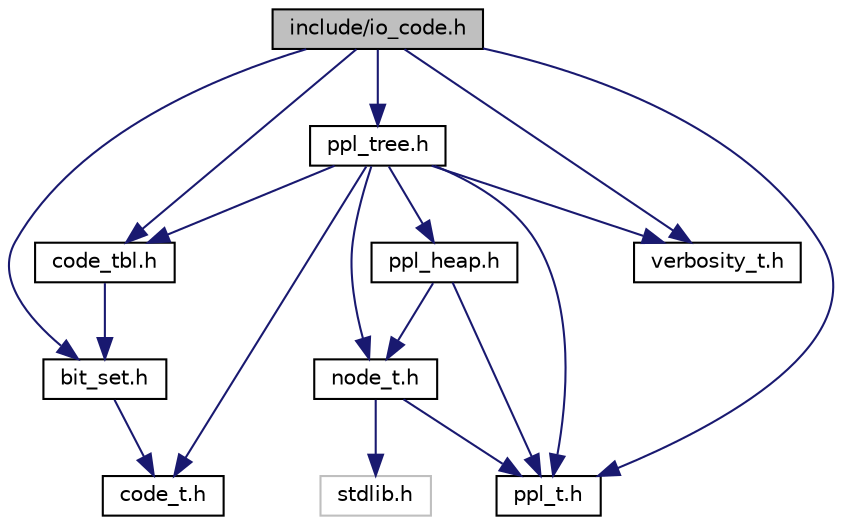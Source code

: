 digraph "include/io_code.h"
{
  edge [fontname="Helvetica",fontsize="10",labelfontname="Helvetica",labelfontsize="10"];
  node [fontname="Helvetica",fontsize="10",shape=record];
  Node1 [label="include/io_code.h",height=0.2,width=0.4,color="black", fillcolor="grey75", style="filled" fontcolor="black"];
  Node1 -> Node2 [color="midnightblue",fontsize="10",style="solid",fontname="Helvetica"];
  Node2 [label="bit_set.h",height=0.2,width=0.4,color="black", fillcolor="white", style="filled",URL="$bit__set_8h.html",tooltip="Provides functions for working with arrays of bits. "];
  Node2 -> Node3 [color="midnightblue",fontsize="10",style="solid",fontname="Helvetica"];
  Node3 [label="code_t.h",height=0.2,width=0.4,color="black", fillcolor="white", style="filled",URL="$code__t_8h.html",tooltip="Determines huffman code type. "];
  Node1 -> Node4 [color="midnightblue",fontsize="10",style="solid",fontname="Helvetica"];
  Node4 [label="code_tbl.h",height=0.2,width=0.4,color="black", fillcolor="white", style="filled",URL="$code__tbl_8h.html",tooltip="Provides huffman code structure definition and some functions to work with it. "];
  Node4 -> Node2 [color="midnightblue",fontsize="10",style="solid",fontname="Helvetica"];
  Node1 -> Node5 [color="midnightblue",fontsize="10",style="solid",fontname="Helvetica"];
  Node5 [label="ppl_tree.h",height=0.2,width=0.4,color="black", fillcolor="white", style="filled",URL="$ppl__tree_8h.html",tooltip="Provides functions to work with huffman tree. "];
  Node5 -> Node6 [color="midnightblue",fontsize="10",style="solid",fontname="Helvetica"];
  Node6 [label="ppl_t.h",height=0.2,width=0.4,color="black", fillcolor="white", style="filled",URL="$ppl__t_8h.html",tooltip="Contains definition of character popularity type. "];
  Node5 -> Node7 [color="midnightblue",fontsize="10",style="solid",fontname="Helvetica"];
  Node7 [label="node_t.h",height=0.2,width=0.4,color="black", fillcolor="white", style="filled",URL="$node__t_8h.html",tooltip="Determines node type and functions to work with it. "];
  Node7 -> Node8 [color="midnightblue",fontsize="10",style="solid",fontname="Helvetica"];
  Node8 [label="stdlib.h",height=0.2,width=0.4,color="grey75", fillcolor="white", style="filled"];
  Node7 -> Node6 [color="midnightblue",fontsize="10",style="solid",fontname="Helvetica"];
  Node5 -> Node3 [color="midnightblue",fontsize="10",style="solid",fontname="Helvetica"];
  Node5 -> Node9 [color="midnightblue",fontsize="10",style="solid",fontname="Helvetica"];
  Node9 [label="verbosity_t.h",height=0.2,width=0.4,color="black", fillcolor="white", style="filled",URL="$verbosity__t_8h.html",tooltip="Contains enumeration of verbosity levels. "];
  Node5 -> Node4 [color="midnightblue",fontsize="10",style="solid",fontname="Helvetica"];
  Node5 -> Node10 [color="midnightblue",fontsize="10",style="solid",fontname="Helvetica"];
  Node10 [label="ppl_heap.h",height=0.2,width=0.4,color="black", fillcolor="white", style="filled",URL="$ppl__heap_8h.html",tooltip="Provides popularity heap definition and realted functions to work with. "];
  Node10 -> Node6 [color="midnightblue",fontsize="10",style="solid",fontname="Helvetica"];
  Node10 -> Node7 [color="midnightblue",fontsize="10",style="solid",fontname="Helvetica"];
  Node1 -> Node9 [color="midnightblue",fontsize="10",style="solid",fontname="Helvetica"];
  Node1 -> Node6 [color="midnightblue",fontsize="10",style="solid",fontname="Helvetica"];
}

